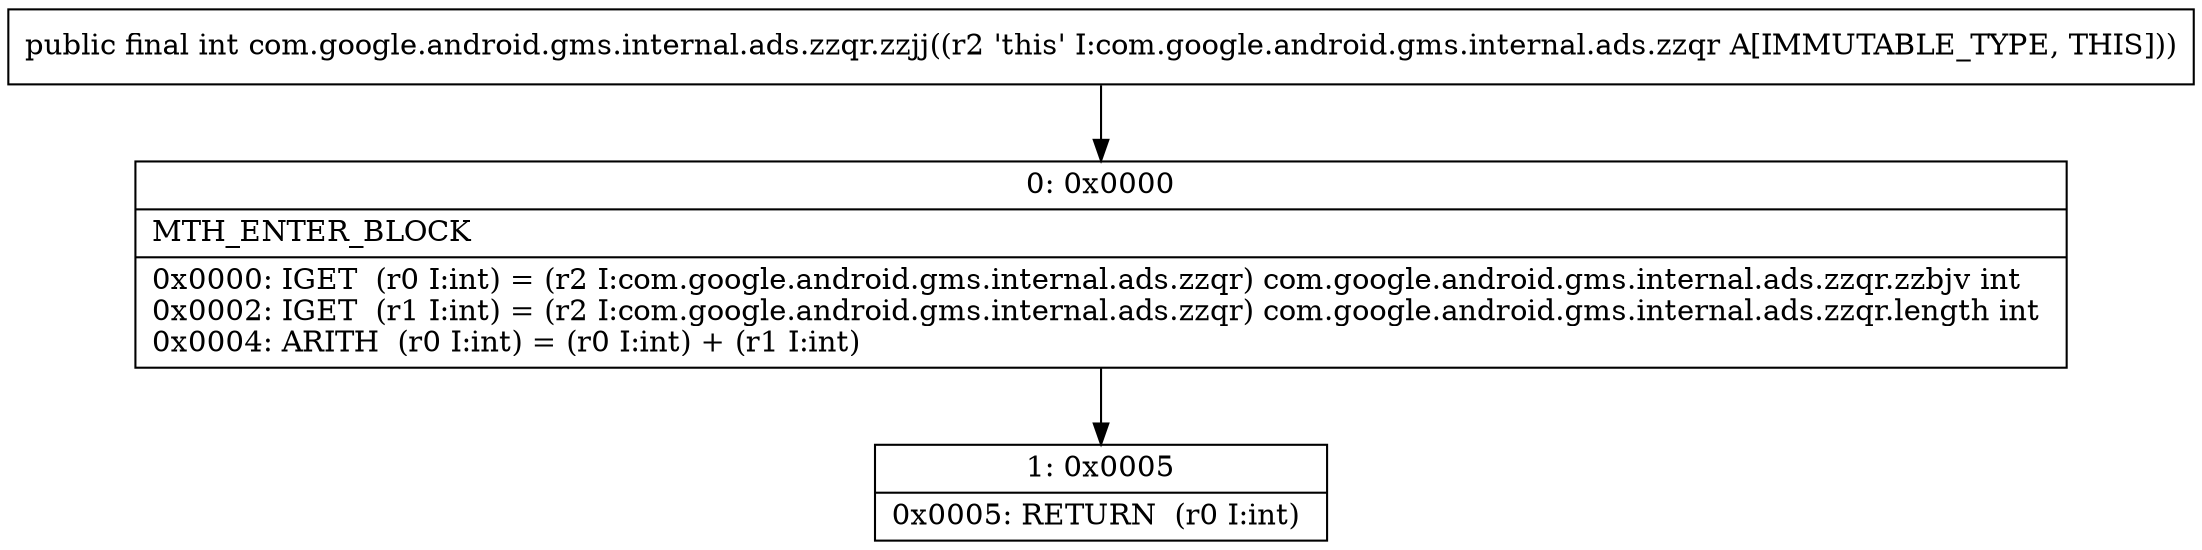 digraph "CFG forcom.google.android.gms.internal.ads.zzqr.zzjj()I" {
Node_0 [shape=record,label="{0\:\ 0x0000|MTH_ENTER_BLOCK\l|0x0000: IGET  (r0 I:int) = (r2 I:com.google.android.gms.internal.ads.zzqr) com.google.android.gms.internal.ads.zzqr.zzbjv int \l0x0002: IGET  (r1 I:int) = (r2 I:com.google.android.gms.internal.ads.zzqr) com.google.android.gms.internal.ads.zzqr.length int \l0x0004: ARITH  (r0 I:int) = (r0 I:int) + (r1 I:int) \l}"];
Node_1 [shape=record,label="{1\:\ 0x0005|0x0005: RETURN  (r0 I:int) \l}"];
MethodNode[shape=record,label="{public final int com.google.android.gms.internal.ads.zzqr.zzjj((r2 'this' I:com.google.android.gms.internal.ads.zzqr A[IMMUTABLE_TYPE, THIS])) }"];
MethodNode -> Node_0;
Node_0 -> Node_1;
}

